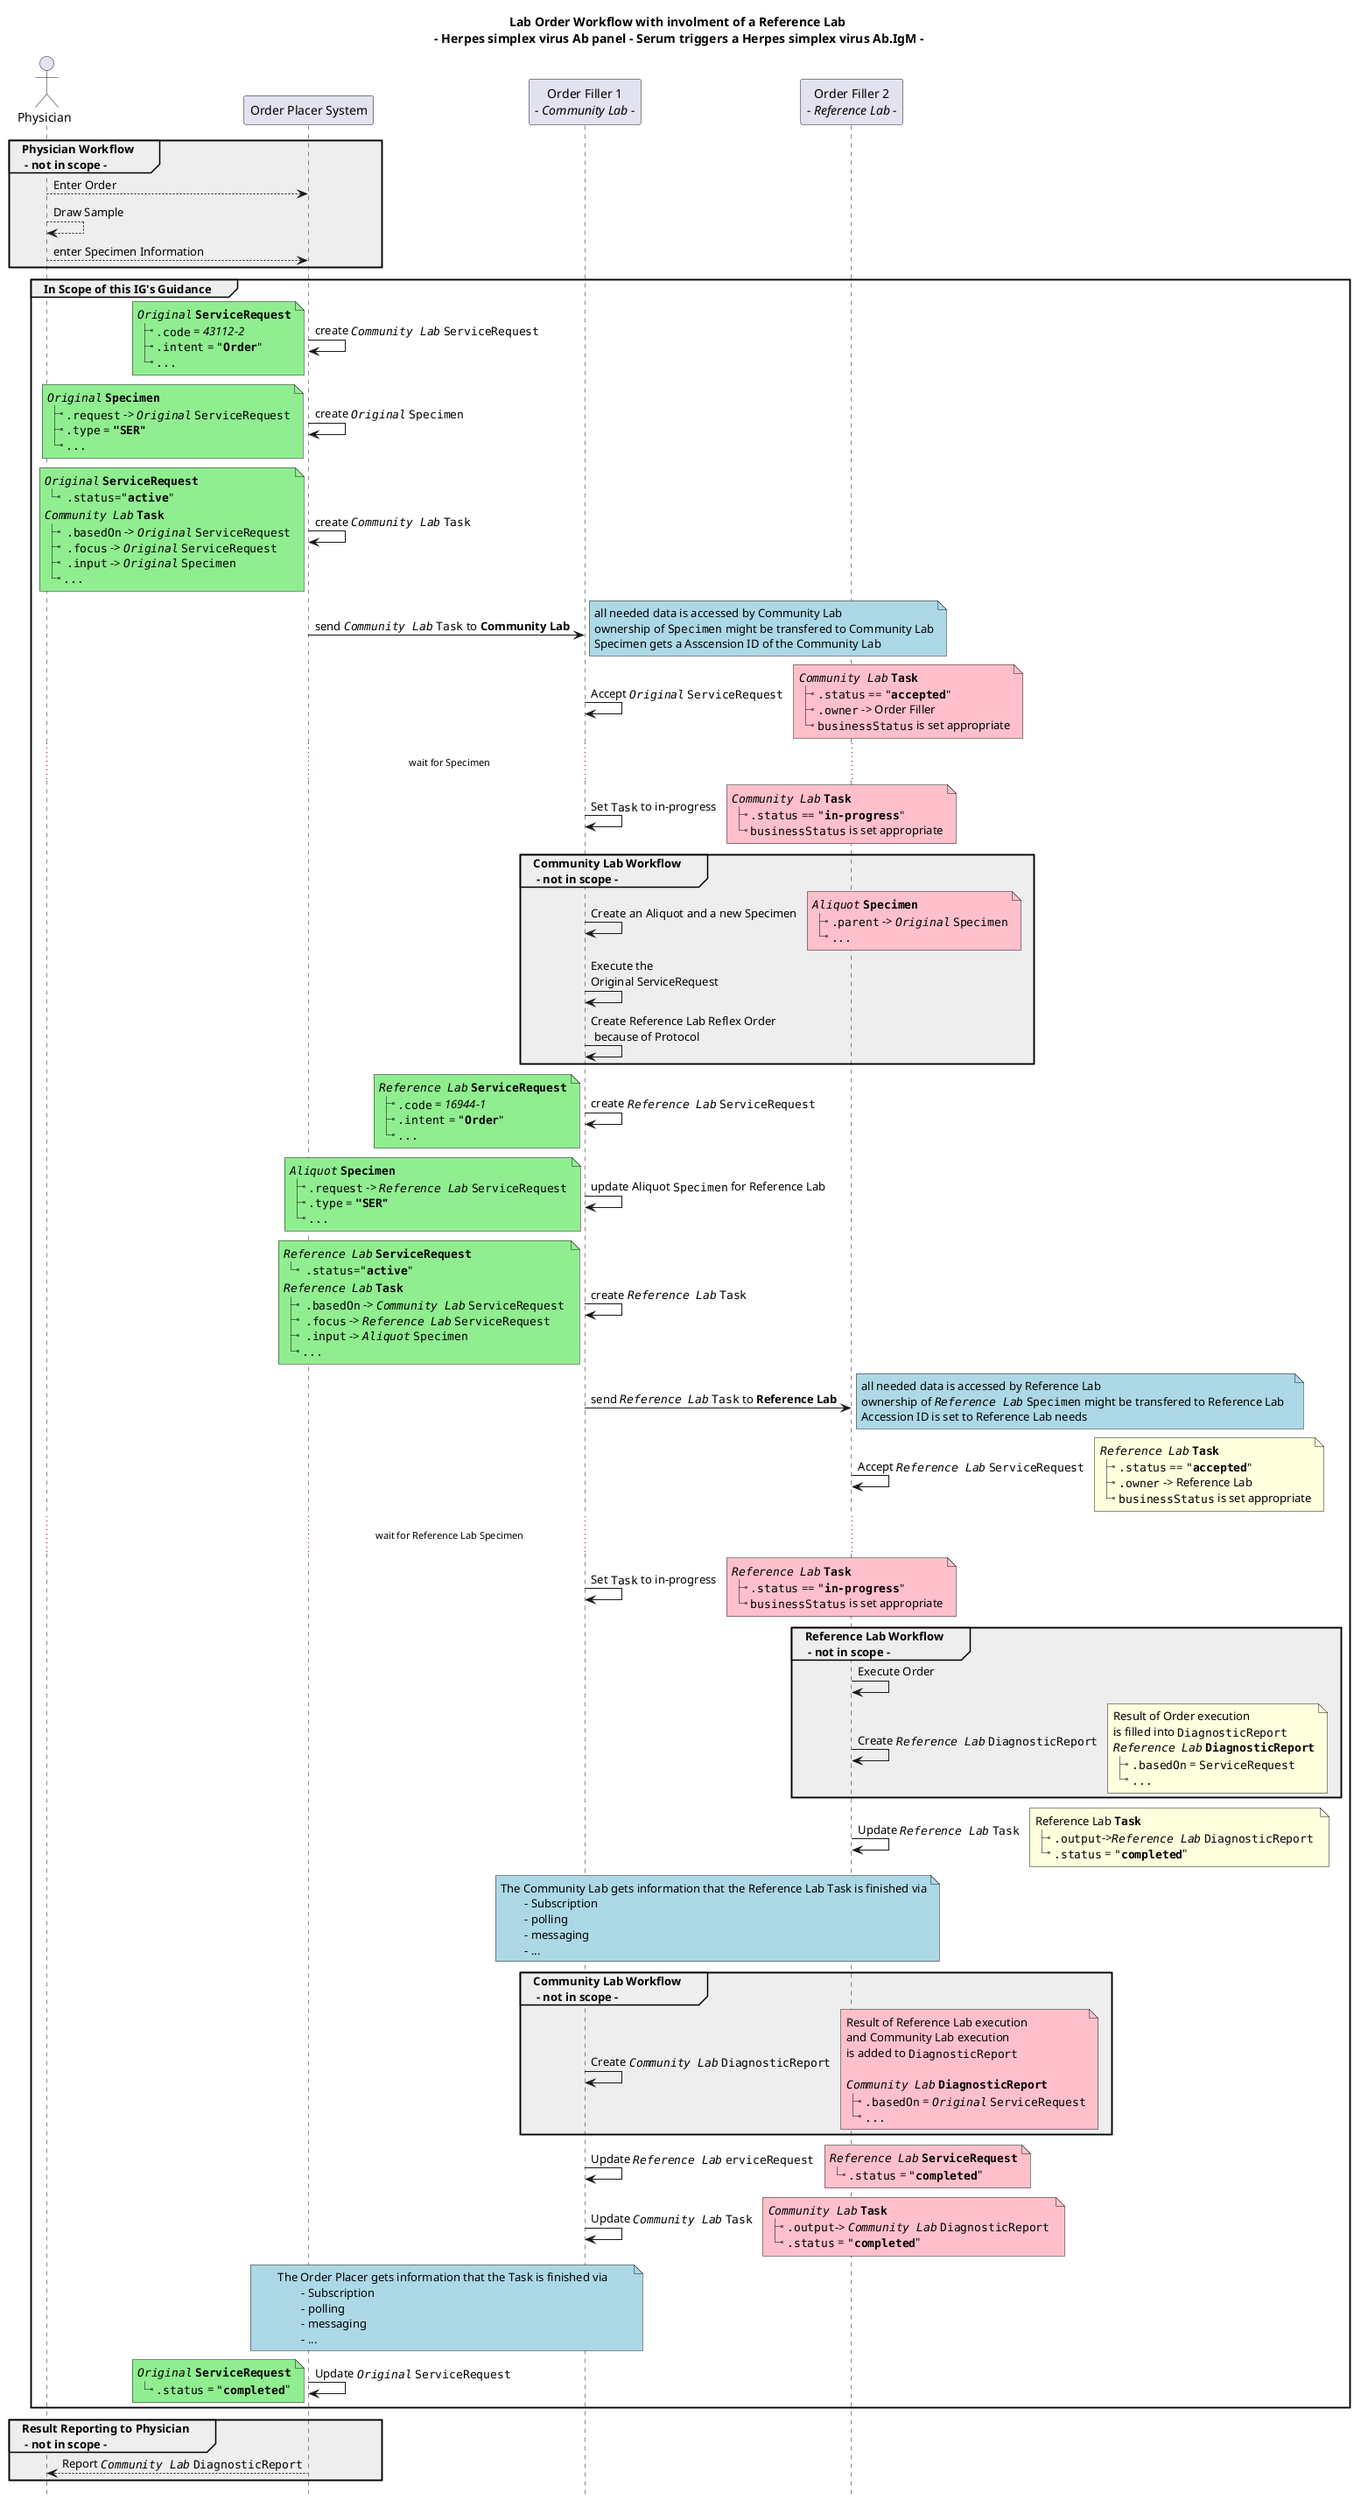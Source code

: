 @startuml

'skinparam sequenceMessageAlign center
title 
	Lab Order Workflow with involment of a Reference Lab 
	- Herpes simplex virus Ab panel - Serum triggers a Herpes simplex virus Ab.IgM -
end title
hide footbox


actor Physician as Doc
participant "Order Placer System" as Placer
participant "Order Filler 1\n//- Community Lab -//" as Filler1
participant "Order Filler 2\n//- Reference Lab -//" as Filler2

group #eee Physician Workflow\n - not in scope -
	Doc --> Placer: Enter Order
	Doc --> Doc: Draw Sample
	Doc --> Placer: enter Specimen Information
end

group In Scope of this IG's Guidance

	Placer -> Placer: create ""//Community Lab//"" ""ServiceRequest"" 
	note left #lightgreen
		//""Original""// **""ServiceRequest""**
		|_ "".code"" = //43112-2//
		|_ "".intent"" = """**Order**"""
		|_ ""...""
	end note
	
	Placer -> Placer: create ""//Original//"" ""Specimen"" 
	note left #lightgreen
		//""Original""// **""Specimen""**
		|_ "".request"" -> //""Original""// ""ServiceRequest""
		|_ "".type"" = **"""SER"""**
		|_ ""...""
	end note
	
	Placer -> Placer: create ""//Community Lab//"" ""Task"" 
	note left #lightgreen
		//""Original""// **""ServiceRequest""**
		|_  "".status""="""**active**"""
		//""Community Lab""// **""Task""**
		|_  "".basedOn"" -> //""Original""// ""ServiceRequest""
		|_  "".focus"" -> //""Original""// ""ServiceRequest""
		|_  "".input"" -> //""Original""// ""Specimen""
		|_ ""...""
	end note 
	
	Placer -> Filler1: send ""//Community Lab//"" ""Task"" to **Community Lab** 
	note right #lightblue
		all needed data is accessed by Community Lab
		ownership of ""Specimen"" might be transfered to Community Lab
		Specimen gets a Asscension ID of the Community Lab
	end note

	Filler1 -> Filler1: Accept ""//Original//"" ""ServiceRequest"" 
	note right #pink
		//""Community Lab""// **""Task""**
		|_ "".status"" == """**accepted**"""
		|_ "".owner"" -> Order Filler
		|_ ""businessStatus"" is set appropriate
	end note
	
	... wait for Specimen ... 
	
	Filler1 -> Filler1: Set ""Task"" to in-progress
	note right #pink
		//""Community Lab""// **""Task""**
		|_ "".status"" == """**in-progress**"""
		|_ ""businessStatus"" is set appropriate
	end note
	
	group #eee Community Lab Workflow\n - not in scope -
		Filler1 -> Filler1: Create an Aliquot and a new Specimen
		note right #pink
			//""Aliquot""// **""Specimen""**
			|_ "".parent"" -> //""Original""// ""Specimen""
			|_ ""...""
		end note
		Filler1 -> Filler1: Execute the \nOriginal ServiceRequest
		
		Filler1 -> Filler1: Create Reference Lab Reflex Order\n because of Protocol  
	end

	Filler1 -> Filler1: create ""//Reference Lab//"" ""ServiceRequest""
	note left #lightgreen
		//""Reference Lab""// **""ServiceRequest""**
		|_ "".code"" = //16944-1//
		|_ "".intent"" = """**Order**"""
		|_ ""...""
	end note
	
	Filler1 -> Filler1: update Aliquot ""Specimen"" for Reference Lab
	note left #lightgreen
		//""Aliquot""// **""Specimen""**
		|_ "".request"" -> //""Reference Lab""// ""ServiceRequest""
		|_ "".type"" = **"""SER"""**
		|_ ""...""
	end note
	
	Filler1 -> Filler1: create ""//Reference Lab//"" ""Task"" 
	note left #lightgreen
		//""Reference Lab""// **""ServiceRequest""**
		|_  "".status""="""**active**"""
		//""Reference Lab""// **""Task""**
		|_  "".basedOn"" -> //""Community Lab""// ""ServiceRequest"" 
		|_  "".focus"" -> //""Reference Lab""// ""ServiceRequest""
		|_  "".input"" -> //""Aliquot""// ""Specimen""
		|_ ""...""
	end note 
	
	Filler1 -> Filler2: send ""//Reference Lab//"" ""Task"" to **Reference Lab** 
	note right #lightblue
		all needed data is accessed by Reference Lab 
		ownership of ""//Reference Lab//"" ""Specimen"" might be transfered to Reference Lab  
		Accession ID is set to Reference Lab needs
	end note

	Filler2 -> Filler2: Accept ""//Reference Lab//"" ""ServiceRequest"" 
	note right 
		//""Reference Lab""// **""Task""**
		|_ "".status"" == """**accepted**"""
		|_ "".owner"" -> Reference Lab 
		|_ ""businessStatus"" is set appropriate
	end note
	
	... wait for Reference Lab Specimen ... 
	
	Filler1 -> Filler1: Set ""Task"" to in-progress
	note right #pink
		//""Reference Lab""// **""Task""**
		|_ "".status"" == """**in-progress**"""
		|_ ""businessStatus"" is set appropriate
	end note

	
	group #eee Reference Lab Workflow\n - not in scope -
		
		Filler2 -> Filler2: Execute Order
	
		Filler2 -> Filler2: Create ""//Reference Lab//"" ""DiagnosticReport"" 
		note right 
			Result of Order execution 
			is filled into ""DiagnosticReport""
			//""Reference Lab""// **""DiagnosticReport""**
			|_ "".basedOn"" = ""ServiceRequest""
			|_ ""...""
		end note
	end
	

	
	
	Filler2 -> Filler2: Update ""//Reference Lab//"" ""Task""
	note right 
		Reference Lab **""Task""**
		|_ "".output""->//""Reference Lab""// ""DiagnosticReport"" 
		|_ "".status"" = """**completed**"""
	end note
	
	note over Filler2, Filler1 #lightblue
		The Community Lab gets information that the Reference Lab Task is finished via
			- Subscription
			- polling
			- messaging
			- ...
	end note

	group #eee Community Lab Workflow\n - not in scope -
		Filler1 -> Filler1: Create ""//Community Lab//"" ""DiagnosticReport"" 
		note right #pink
			Result of Reference Lab execution 
			and Community Lab execution
			is added to ""DiagnosticReport""
			
			//""Community Lab""// **""DiagnosticReport""**
			|_ "".basedOn"" = //""Original""// ""ServiceRequest""
			|_ ""...""
		end note
	end
	
	Filler1 -> Filler1: Update ""//Reference Lab//"" ""erviceRequest"" 
	note right #pink
		//""Reference Lab""// **""ServiceRequest""**
		|_ "".status"" = """**completed**"""
	end note

	Filler1 -> Filler1: Update ""//Community Lab//"" ""Task""
	note right #pink
		//""Community Lab""// **""Task""**
		|_ "".output""-> //""Community Lab""// ""DiagnosticReport"" 
		|_ "".status"" = """**completed**"""
	end note
	
	note over Placer, Filler1 #lightblue
		The Order Placer gets information that the Task is finished via
			- Subscription
			- polling
			- messaging
			- ...
	end note

	
	Placer -> Placer: Update ""//Original//"" ""ServiceRequest"" 
	note left #lightgreen
		//""Original""// **""ServiceRequest""**
		|_ "".status"" = """**completed**"""
	end note
end

group #eee Result Reporting to Physician\n - not in scope -
	Placer --> Doc: Report //""Community Lab""// ""DiagnosticReport""
end
@enduml
